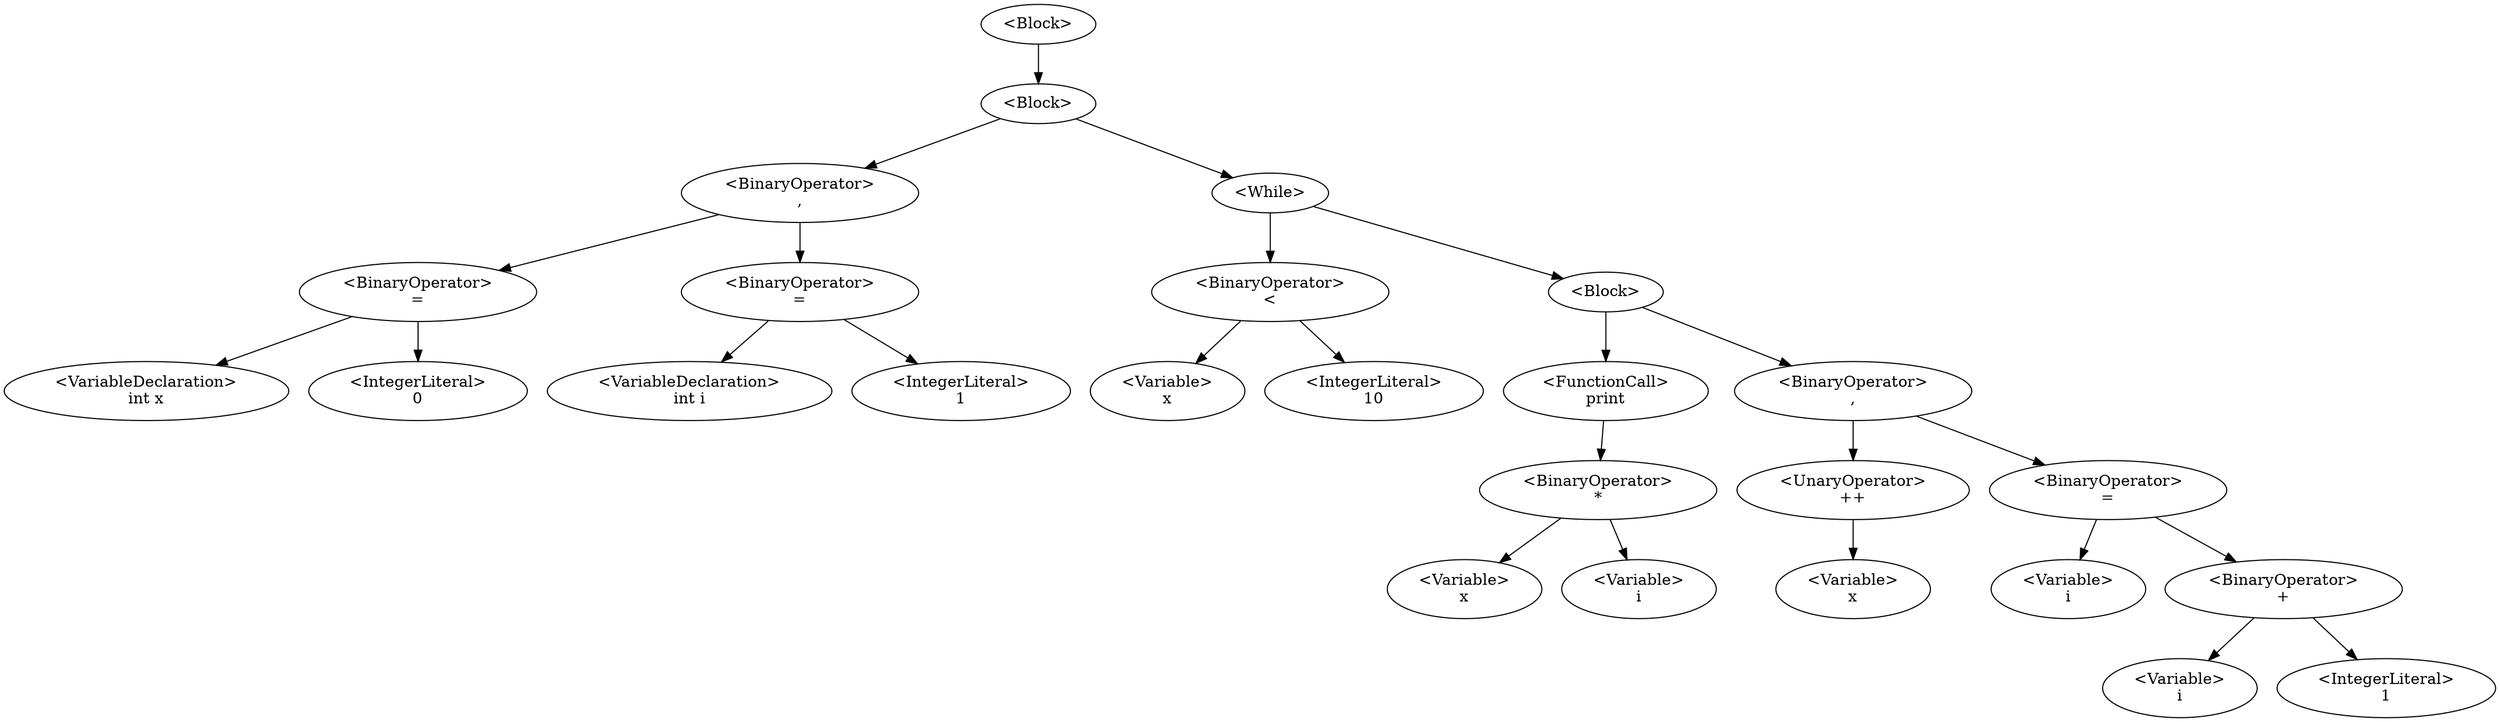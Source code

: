 digraph G {
0 [label="<Block>"];0->1;
1 [label="<Block>"];1->5;1->9;
5 [label="<BinaryOperator>\n,"];5->3;5->7;
3 [label="<BinaryOperator>\n="];3->2;3->4;
2 [label="<VariableDeclaration>\nint x"];
4 [label="<IntegerLiteral>\n0"];
7 [label="<BinaryOperator>\n="];7->6;7->8;
6 [label="<VariableDeclaration>\nint i"];
8 [label="<IntegerLiteral>\n1"];
9 [label="<While>"];9->11;9->22;
11 [label="<BinaryOperator>\n<"];11->10;11->12;
10 [label="<Variable>\nx"];
12 [label="<IntegerLiteral>\n10"];
22 [label="<Block>"];22->24;22->15;
24 [label="<FunctionCall>\nprint"];24->26;
26 [label="<BinaryOperator>\n*"];26->25;26->27;
25 [label="<Variable>\nx"];
27 [label="<Variable>\ni"];
15 [label="<BinaryOperator>\n,"];15->13;15->17;
13 [label="<UnaryOperator>\n++"];13->14;
14 [label="<Variable>\nx"];
17 [label="<BinaryOperator>\n="];17->16;17->19;
16 [label="<Variable>\ni"];
19 [label="<BinaryOperator>\n+"];19->18;19->20;
18 [label="<Variable>\ni"];
20 [label="<IntegerLiteral>\n1"];
}